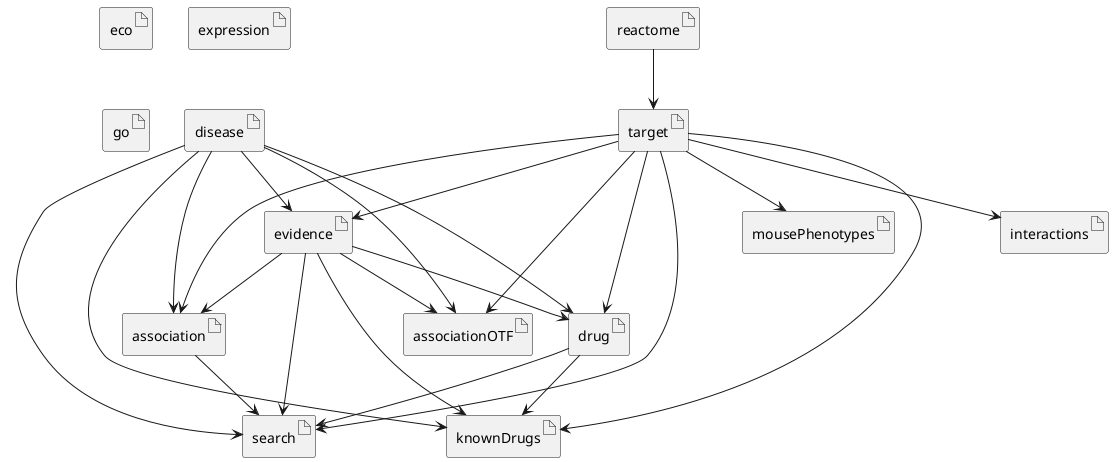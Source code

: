 @startuml
' inputs

' steps
artifact association
artifact associationOTF
artifact disease
artifact drug
artifact eco
artifact evidence
artifact expression
artifact go
artifact interactions
artifact knownDrugs
artifact mousePhenotypes
artifact reactome
artifact search
artifact target

' links between steps / inputs

'association step
evidence --> association
disease --> association
target --> association

'association OTF
evidence --> associationOTF
disease --> associationOTF
target --> associationOTF

'connections
  ' not used
'disease
  ' no step dependencies
'drug
target --> drug
disease --> drug
evidence --> drug
'eco
  ' not used
'evidence
target --> evidence
disease --> evidence
'expression
  ' could be removed?
'interactions
target --> interactions

'knownDrugs
target --> knownDrugs
disease --> knownDrugs
evidence --> knownDrugs
drug --> knownDrugs

'mousePhenotypes
target --> mousePhenotypes
'reactome

'search
association --> search
disease --> search
drug --> search
evidence --> search
target --> search

'target
reactome --> target


@enduml